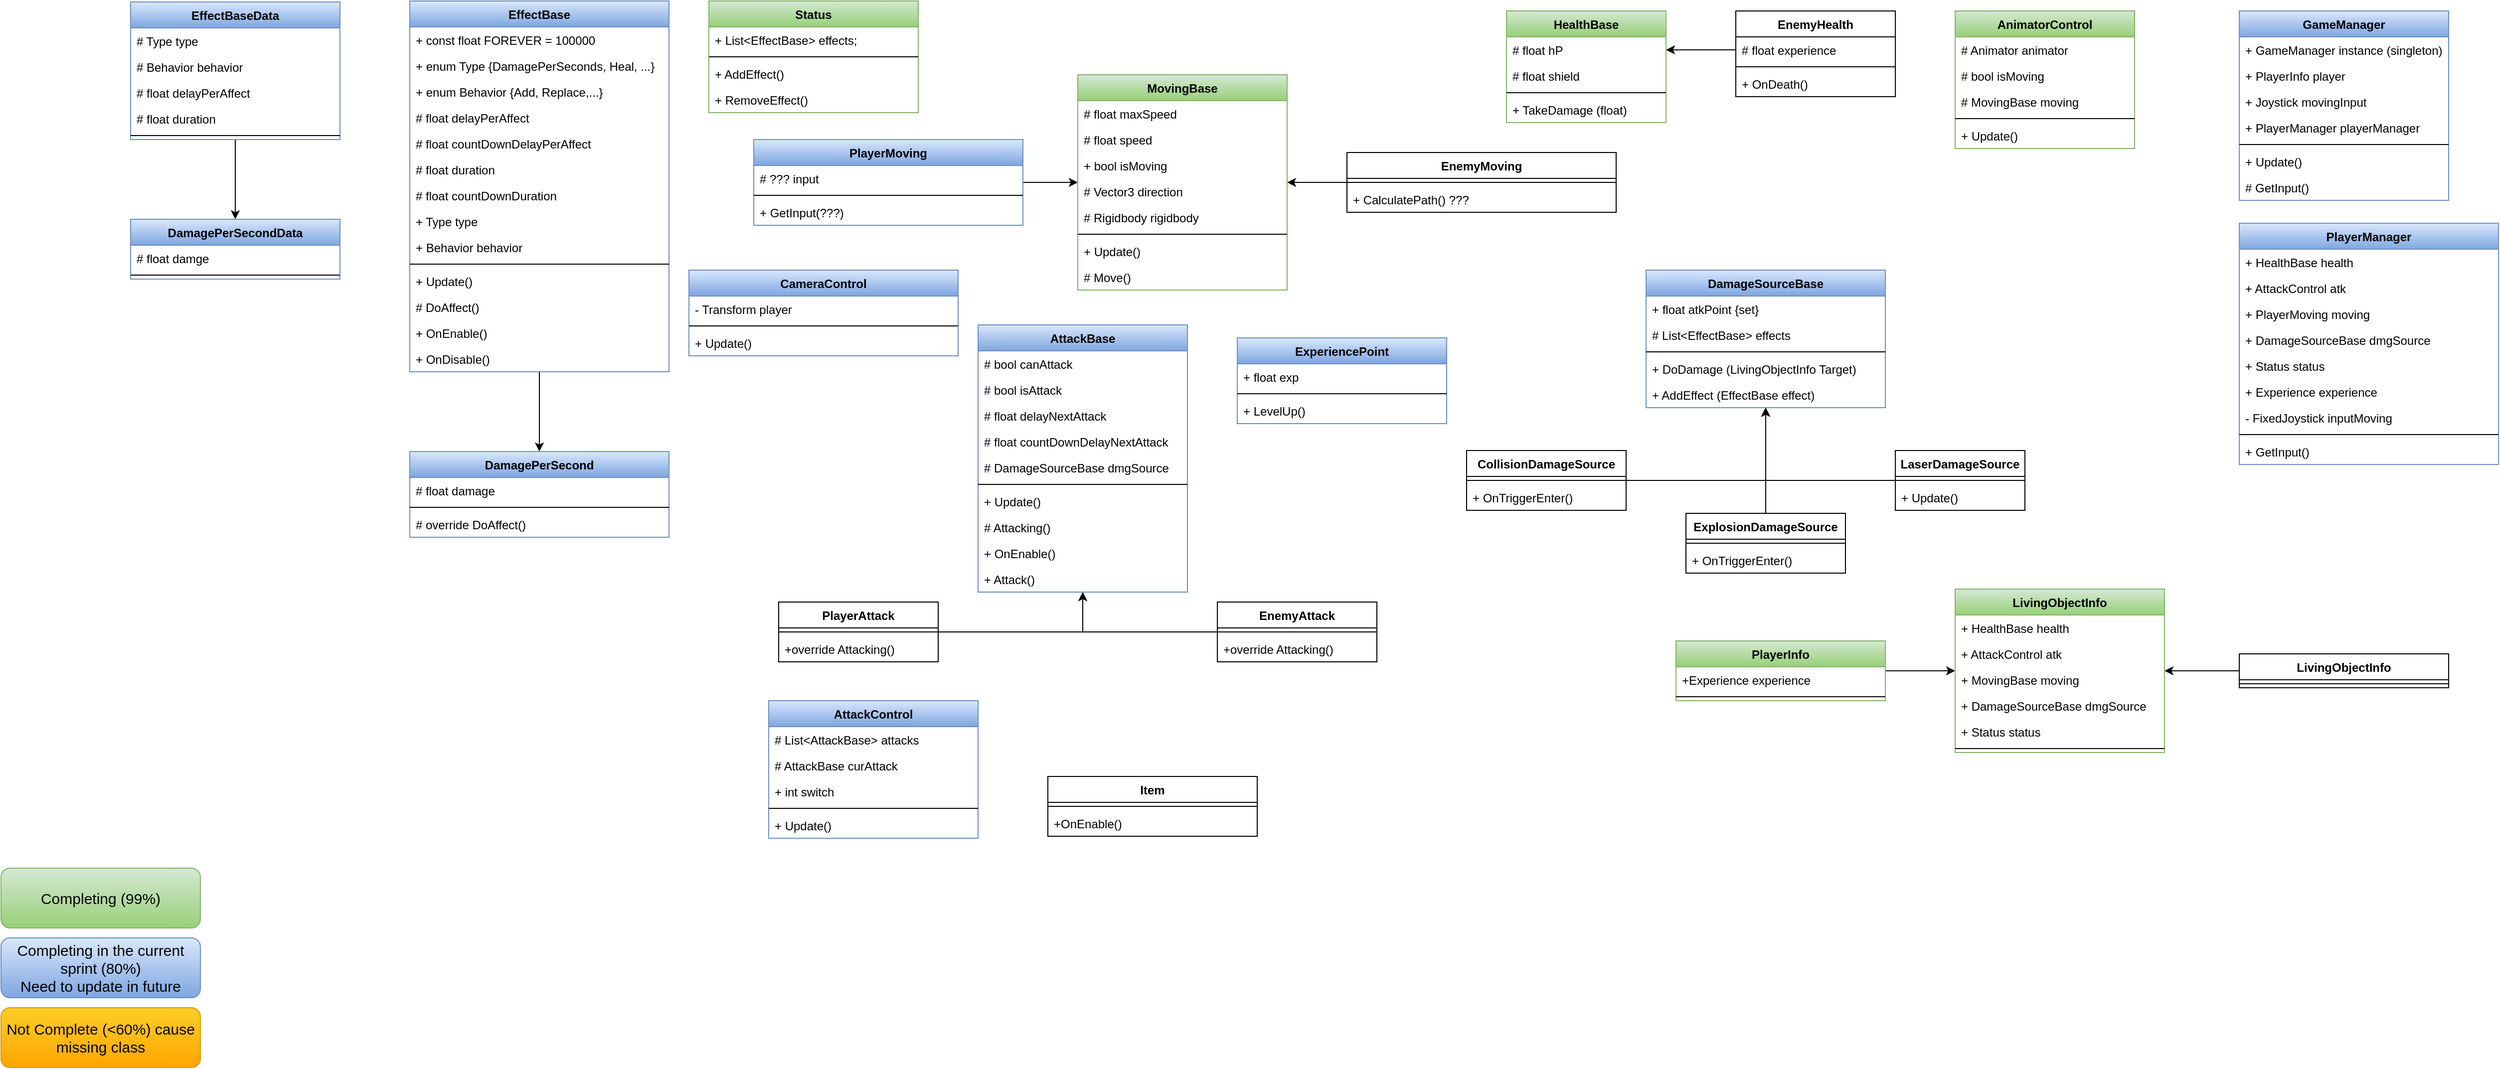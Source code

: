 <mxfile version="13.6.2" type="device"><diagram id="ona02h-Wph7IbOlCleND" name="Page-1"><mxGraphModel dx="4183" dy="1078" grid="1" gridSize="10" guides="1" tooltips="1" connect="1" arrows="1" fold="1" page="1" pageScale="1" pageWidth="850" pageHeight="1100" math="0" shadow="0"><root><mxCell id="0"/><mxCell id="1" parent="0"/><mxCell id="RjUj6gOZBd6rFUMFvW2M-54" style="edgeStyle=orthogonalEdgeStyle;rounded=0;orthogonalLoop=1;jettySize=auto;html=1;" parent="1" source="RjUj6gOZBd6rFUMFvW2M-34" target="RjUj6gOZBd6rFUMFvW2M-25" edge="1"><mxGeometry relative="1" as="geometry"/></mxCell><mxCell id="RjUj6gOZBd6rFUMFvW2M-53" style="edgeStyle=orthogonalEdgeStyle;rounded=0;orthogonalLoop=1;jettySize=auto;html=1;" parent="1" source="RjUj6gOZBd6rFUMFvW2M-48" target="RjUj6gOZBd6rFUMFvW2M-25" edge="1"><mxGeometry relative="1" as="geometry"/></mxCell><mxCell id="RjUj6gOZBd6rFUMFvW2M-71" style="edgeStyle=orthogonalEdgeStyle;rounded=0;orthogonalLoop=1;jettySize=auto;html=1;" parent="1" source="RjUj6gOZBd6rFUMFvW2M-62" target="RjUj6gOZBd6rFUMFvW2M-55" edge="1"><mxGeometry relative="1" as="geometry"/></mxCell><mxCell id="RjUj6gOZBd6rFUMFvW2M-72" style="edgeStyle=orthogonalEdgeStyle;rounded=0;orthogonalLoop=1;jettySize=auto;html=1;" parent="1" source="RjUj6gOZBd6rFUMFvW2M-65" target="RjUj6gOZBd6rFUMFvW2M-55" edge="1"><mxGeometry relative="1" as="geometry"/></mxCell><mxCell id="RjUj6gOZBd6rFUMFvW2M-73" style="edgeStyle=orthogonalEdgeStyle;rounded=0;orthogonalLoop=1;jettySize=auto;html=1;" parent="1" source="RjUj6gOZBd6rFUMFvW2M-68" target="RjUj6gOZBd6rFUMFvW2M-55" edge="1"><mxGeometry relative="1" as="geometry"/></mxCell><mxCell id="2ZB_8WhrotJc3jjVBgTB-24" style="edgeStyle=orthogonalEdgeStyle;rounded=0;orthogonalLoop=1;jettySize=auto;html=1;exitX=0;exitY=0.5;exitDx=0;exitDy=0;" parent="1" source="2ZB_8WhrotJc3jjVBgTB-17" target="RjUj6gOZBd6rFUMFvW2M-2" edge="1"><mxGeometry relative="1" as="geometry"/></mxCell><mxCell id="2ZB_8WhrotJc3jjVBgTB-45" style="edgeStyle=orthogonalEdgeStyle;rounded=0;orthogonalLoop=1;jettySize=auto;html=1;" parent="1" source="2ZB_8WhrotJc3jjVBgTB-37" target="RjUj6gOZBd6rFUMFvW2M-89" edge="1"><mxGeometry relative="1" as="geometry"/></mxCell><mxCell id="2ZB_8WhrotJc3jjVBgTB-53" style="edgeStyle=orthogonalEdgeStyle;rounded=0;orthogonalLoop=1;jettySize=auto;html=1;" parent="1" source="2ZB_8WhrotJc3jjVBgTB-46" target="RjUj6gOZBd6rFUMFvW2M-89" edge="1"><mxGeometry relative="1" as="geometry"/></mxCell><mxCell id="5-VLPRQMLmmSdYapg1GQ-9" style="edgeStyle=orthogonalEdgeStyle;rounded=0;orthogonalLoop=1;jettySize=auto;html=1;" parent="1" source="RjUj6gOZBd6rFUMFvW2M-16" target="RjUj6gOZBd6rFUMFvW2M-7" edge="1"><mxGeometry relative="1" as="geometry"/></mxCell><mxCell id="5-VLPRQMLmmSdYapg1GQ-10" style="edgeStyle=orthogonalEdgeStyle;rounded=0;orthogonalLoop=1;jettySize=auto;html=1;" parent="1" source="RjUj6gOZBd6rFUMFvW2M-21" target="RjUj6gOZBd6rFUMFvW2M-7" edge="1"><mxGeometry relative="1" as="geometry"/></mxCell><mxCell id="5-VLPRQMLmmSdYapg1GQ-20" value="Completing (99%)" style="rounded=1;whiteSpace=wrap;html=1;gradientColor=#97d077;fillColor=#d5e8d4;strokeColor=#82b366;fontSize=15;" parent="1" vertex="1"><mxGeometry x="-1680" y="880" width="200" height="60" as="geometry"/></mxCell><mxCell id="5-VLPRQMLmmSdYapg1GQ-21" value="Not Complete (&amp;lt;60%) cause missing class" style="rounded=1;whiteSpace=wrap;html=1;gradientColor=#ffa500;fillColor=#ffcd28;strokeColor=#d79b00;fontSize=15;" parent="1" vertex="1"><mxGeometry x="-1680" y="1020" width="200" height="60" as="geometry"/></mxCell><mxCell id="5-VLPRQMLmmSdYapg1GQ-22" value="Completing in the current sprint (80%)&lt;br style=&quot;font-size: 15px;&quot;&gt;Need to update in future" style="rounded=1;whiteSpace=wrap;html=1;gradientColor=#7ea6e0;fillColor=#dae8fc;strokeColor=#6c8ebf;fontSize=15;" parent="1" vertex="1"><mxGeometry x="-1680" y="950" width="200" height="60" as="geometry"/></mxCell><mxCell id="RjUj6gOZBd6rFUMFvW2M-7" value="AttackBase" style="swimlane;fontStyle=1;align=center;verticalAlign=top;childLayout=stackLayout;horizontal=1;startSize=26;horizontalStack=0;resizeParent=1;resizeParentMax=0;resizeLast=0;collapsible=1;marginBottom=0;gradientColor=#7ea6e0;fillColor=#dae8fc;strokeColor=#6c8ebf;" parent="1" vertex="1"><mxGeometry x="-700" y="335" width="210" height="268" as="geometry"><mxRectangle x="-140" y="190" width="90" height="26" as="alternateBounds"/></mxGeometry></mxCell><mxCell id="RjUj6gOZBd6rFUMFvW2M-8" value="# bool canAttack" style="text;strokeColor=none;fillColor=none;align=left;verticalAlign=top;spacingLeft=4;spacingRight=4;overflow=hidden;rotatable=0;points=[[0,0.5],[1,0.5]];portConstraint=eastwest;" parent="RjUj6gOZBd6rFUMFvW2M-7" vertex="1"><mxGeometry y="26" width="210" height="26" as="geometry"/></mxCell><mxCell id="RjUj6gOZBd6rFUMFvW2M-13" value="# bool isAttack" style="text;strokeColor=none;fillColor=none;align=left;verticalAlign=top;spacingLeft=4;spacingRight=4;overflow=hidden;rotatable=0;points=[[0,0.5],[1,0.5]];portConstraint=eastwest;" parent="RjUj6gOZBd6rFUMFvW2M-7" vertex="1"><mxGeometry y="52" width="210" height="26" as="geometry"/></mxCell><mxCell id="RjUj6gOZBd6rFUMFvW2M-14" value="# float delayNextAttack" style="text;strokeColor=none;fillColor=none;align=left;verticalAlign=top;spacingLeft=4;spacingRight=4;overflow=hidden;rotatable=0;points=[[0,0.5],[1,0.5]];portConstraint=eastwest;" parent="RjUj6gOZBd6rFUMFvW2M-7" vertex="1"><mxGeometry y="78" width="210" height="26" as="geometry"/></mxCell><mxCell id="RjUj6gOZBd6rFUMFvW2M-12" value="# float countDownDelayNextAttack" style="text;strokeColor=none;fillColor=none;align=left;verticalAlign=top;spacingLeft=4;spacingRight=4;overflow=hidden;rotatable=0;points=[[0,0.5],[1,0.5]];portConstraint=eastwest;" parent="RjUj6gOZBd6rFUMFvW2M-7" vertex="1"><mxGeometry y="104" width="210" height="26" as="geometry"/></mxCell><mxCell id="RjUj6gOZBd6rFUMFvW2M-9" value="# DamageSourceBase dmgSource" style="text;strokeColor=none;fillColor=none;align=left;verticalAlign=top;spacingLeft=4;spacingRight=4;overflow=hidden;rotatable=0;points=[[0,0.5],[1,0.5]];portConstraint=eastwest;" parent="RjUj6gOZBd6rFUMFvW2M-7" vertex="1"><mxGeometry y="130" width="210" height="26" as="geometry"/></mxCell><mxCell id="RjUj6gOZBd6rFUMFvW2M-10" value="" style="line;strokeWidth=1;fillColor=none;align=left;verticalAlign=middle;spacingTop=-1;spacingLeft=3;spacingRight=3;rotatable=0;labelPosition=right;points=[];portConstraint=eastwest;" parent="RjUj6gOZBd6rFUMFvW2M-7" vertex="1"><mxGeometry y="156" width="210" height="8" as="geometry"/></mxCell><mxCell id="RjUj6gOZBd6rFUMFvW2M-11" value="+ Update()" style="text;strokeColor=none;fillColor=none;align=left;verticalAlign=top;spacingLeft=4;spacingRight=4;overflow=hidden;rotatable=0;points=[[0,0.5],[1,0.5]];portConstraint=eastwest;" parent="RjUj6gOZBd6rFUMFvW2M-7" vertex="1"><mxGeometry y="164" width="210" height="26" as="geometry"/></mxCell><mxCell id="RjUj6gOZBd6rFUMFvW2M-15" value="# Attacking()" style="text;strokeColor=none;fillColor=none;align=left;verticalAlign=top;spacingLeft=4;spacingRight=4;overflow=hidden;rotatable=0;points=[[0,0.5],[1,0.5]];portConstraint=eastwest;" parent="RjUj6gOZBd6rFUMFvW2M-7" vertex="1"><mxGeometry y="190" width="210" height="26" as="geometry"/></mxCell><mxCell id="5-VLPRQMLmmSdYapg1GQ-7" value="+ OnEnable()" style="text;strokeColor=none;fillColor=none;align=left;verticalAlign=top;spacingLeft=4;spacingRight=4;overflow=hidden;rotatable=0;points=[[0,0.5],[1,0.5]];portConstraint=eastwest;" parent="RjUj6gOZBd6rFUMFvW2M-7" vertex="1"><mxGeometry y="216" width="210" height="26" as="geometry"/></mxCell><mxCell id="5-VLPRQMLmmSdYapg1GQ-17" value="+ Attack()" style="text;strokeColor=none;fillColor=none;align=left;verticalAlign=top;spacingLeft=4;spacingRight=4;overflow=hidden;rotatable=0;points=[[0,0.5],[1,0.5]];portConstraint=eastwest;" parent="RjUj6gOZBd6rFUMFvW2M-7" vertex="1"><mxGeometry y="242" width="210" height="26" as="geometry"/></mxCell><mxCell id="RjUj6gOZBd6rFUMFvW2M-1" value="HealthBase" style="swimlane;fontStyle=1;align=center;verticalAlign=top;childLayout=stackLayout;horizontal=1;startSize=26;horizontalStack=0;resizeParent=1;resizeParentMax=0;resizeLast=0;collapsible=1;marginBottom=0;fillColor=#d5e8d4;strokeColor=#82b366;gradientColor=#97d077;" parent="1" vertex="1"><mxGeometry x="-170" y="20" width="160" height="112" as="geometry"><mxRectangle x="80" y="20" width="90" height="26" as="alternateBounds"/></mxGeometry></mxCell><mxCell id="RjUj6gOZBd6rFUMFvW2M-2" value="# float hP" style="text;strokeColor=none;fillColor=none;align=left;verticalAlign=top;spacingLeft=4;spacingRight=4;overflow=hidden;rotatable=0;points=[[0,0.5],[1,0.5]];portConstraint=eastwest;" parent="RjUj6gOZBd6rFUMFvW2M-1" vertex="1"><mxGeometry y="26" width="160" height="26" as="geometry"/></mxCell><mxCell id="RjUj6gOZBd6rFUMFvW2M-6" value="# float shield" style="text;strokeColor=none;fillColor=none;align=left;verticalAlign=top;spacingLeft=4;spacingRight=4;overflow=hidden;rotatable=0;points=[[0,0.5],[1,0.5]];portConstraint=eastwest;" parent="RjUj6gOZBd6rFUMFvW2M-1" vertex="1"><mxGeometry y="52" width="160" height="26" as="geometry"/></mxCell><mxCell id="RjUj6gOZBd6rFUMFvW2M-3" value="" style="line;strokeWidth=1;fillColor=none;align=left;verticalAlign=middle;spacingTop=-1;spacingLeft=3;spacingRight=3;rotatable=0;labelPosition=right;points=[];portConstraint=eastwest;" parent="RjUj6gOZBd6rFUMFvW2M-1" vertex="1"><mxGeometry y="78" width="160" height="8" as="geometry"/></mxCell><mxCell id="RjUj6gOZBd6rFUMFvW2M-4" value="+ TakeDamage (float)" style="text;strokeColor=none;fillColor=none;align=left;verticalAlign=top;spacingLeft=4;spacingRight=4;overflow=hidden;rotatable=0;points=[[0,0.5],[1,0.5]];portConstraint=eastwest;" parent="RjUj6gOZBd6rFUMFvW2M-1" vertex="1"><mxGeometry y="86" width="160" height="26" as="geometry"/></mxCell><mxCell id="2ZB_8WhrotJc3jjVBgTB-16" value="EnemyHealth" style="swimlane;fontStyle=1;align=center;verticalAlign=top;childLayout=stackLayout;horizontal=1;startSize=26;horizontalStack=0;resizeParent=1;resizeParentMax=0;resizeLast=0;collapsible=1;marginBottom=0;" parent="1" vertex="1"><mxGeometry x="60" y="20" width="160" height="86" as="geometry"><mxRectangle x="80" y="20" width="90" height="26" as="alternateBounds"/></mxGeometry></mxCell><mxCell id="2ZB_8WhrotJc3jjVBgTB-17" value="# float experience" style="text;strokeColor=none;fillColor=none;align=left;verticalAlign=top;spacingLeft=4;spacingRight=4;overflow=hidden;rotatable=0;points=[[0,0.5],[1,0.5]];portConstraint=eastwest;" parent="2ZB_8WhrotJc3jjVBgTB-16" vertex="1"><mxGeometry y="26" width="160" height="26" as="geometry"/></mxCell><mxCell id="2ZB_8WhrotJc3jjVBgTB-19" value="" style="line;strokeWidth=1;fillColor=none;align=left;verticalAlign=middle;spacingTop=-1;spacingLeft=3;spacingRight=3;rotatable=0;labelPosition=right;points=[];portConstraint=eastwest;" parent="2ZB_8WhrotJc3jjVBgTB-16" vertex="1"><mxGeometry y="52" width="160" height="8" as="geometry"/></mxCell><mxCell id="2ZB_8WhrotJc3jjVBgTB-20" value="+ OnDeath()" style="text;strokeColor=none;fillColor=none;align=left;verticalAlign=top;spacingLeft=4;spacingRight=4;overflow=hidden;rotatable=0;points=[[0,0.5],[1,0.5]];portConstraint=eastwest;" parent="2ZB_8WhrotJc3jjVBgTB-16" vertex="1"><mxGeometry y="60" width="160" height="26" as="geometry"/></mxCell><mxCell id="RjUj6gOZBd6rFUMFvW2M-89" value="LivingObjectInfo" style="swimlane;fontStyle=1;align=center;verticalAlign=top;childLayout=stackLayout;horizontal=1;startSize=26;horizontalStack=0;resizeParent=1;resizeParentMax=0;resizeLast=0;collapsible=1;marginBottom=0;gradientColor=#97d077;fillColor=#d5e8d4;strokeColor=#82b366;" parent="1" vertex="1"><mxGeometry x="280" y="600" width="210" height="164" as="geometry"><mxRectangle x="-140" y="190" width="90" height="26" as="alternateBounds"/></mxGeometry></mxCell><mxCell id="RjUj6gOZBd6rFUMFvW2M-90" value="+ HealthBase health" style="text;strokeColor=none;fillColor=none;align=left;verticalAlign=top;spacingLeft=4;spacingRight=4;overflow=hidden;rotatable=0;points=[[0,0.5],[1,0.5]];portConstraint=eastwest;" parent="RjUj6gOZBd6rFUMFvW2M-89" vertex="1"><mxGeometry y="26" width="210" height="26" as="geometry"/></mxCell><mxCell id="RjUj6gOZBd6rFUMFvW2M-91" value="+ AttackControl atk" style="text;strokeColor=none;fillColor=none;align=left;verticalAlign=top;spacingLeft=4;spacingRight=4;overflow=hidden;rotatable=0;points=[[0,0.5],[1,0.5]];portConstraint=eastwest;" parent="RjUj6gOZBd6rFUMFvW2M-89" vertex="1"><mxGeometry y="52" width="210" height="26" as="geometry"/></mxCell><mxCell id="RjUj6gOZBd6rFUMFvW2M-92" value="+ MovingBase moving" style="text;strokeColor=none;fillColor=none;align=left;verticalAlign=top;spacingLeft=4;spacingRight=4;overflow=hidden;rotatable=0;points=[[0,0.5],[1,0.5]];portConstraint=eastwest;" parent="RjUj6gOZBd6rFUMFvW2M-89" vertex="1"><mxGeometry y="78" width="210" height="26" as="geometry"/></mxCell><mxCell id="RjUj6gOZBd6rFUMFvW2M-93" value="+ DamageSourceBase dmgSource" style="text;strokeColor=none;fillColor=none;align=left;verticalAlign=top;spacingLeft=4;spacingRight=4;overflow=hidden;rotatable=0;points=[[0,0.5],[1,0.5]];portConstraint=eastwest;" parent="RjUj6gOZBd6rFUMFvW2M-89" vertex="1"><mxGeometry y="104" width="210" height="26" as="geometry"/></mxCell><mxCell id="2ZB_8WhrotJc3jjVBgTB-10" value="+ Status status" style="text;strokeColor=none;fillColor=none;align=left;verticalAlign=top;spacingLeft=4;spacingRight=4;overflow=hidden;rotatable=0;points=[[0,0.5],[1,0.5]];portConstraint=eastwest;" parent="RjUj6gOZBd6rFUMFvW2M-89" vertex="1"><mxGeometry y="130" width="210" height="26" as="geometry"/></mxCell><mxCell id="RjUj6gOZBd6rFUMFvW2M-95" value="" style="line;strokeWidth=1;fillColor=none;align=left;verticalAlign=middle;spacingTop=-1;spacingLeft=3;spacingRight=3;rotatable=0;labelPosition=right;points=[];portConstraint=eastwest;" parent="RjUj6gOZBd6rFUMFvW2M-89" vertex="1"><mxGeometry y="156" width="210" height="8" as="geometry"/></mxCell><mxCell id="2ZB_8WhrotJc3jjVBgTB-37" value="PlayerInfo" style="swimlane;fontStyle=1;align=center;verticalAlign=top;childLayout=stackLayout;horizontal=1;startSize=26;horizontalStack=0;resizeParent=1;resizeParentMax=0;resizeLast=0;collapsible=1;marginBottom=0;gradientColor=#97d077;fillColor=#d5e8d4;strokeColor=#82b366;" parent="1" vertex="1"><mxGeometry y="652" width="210" height="60" as="geometry"><mxRectangle x="-140" y="190" width="90" height="26" as="alternateBounds"/></mxGeometry></mxCell><mxCell id="2ZB_8WhrotJc3jjVBgTB-42" value="+Experience experience" style="text;strokeColor=none;fillColor=none;align=left;verticalAlign=top;spacingLeft=4;spacingRight=4;overflow=hidden;rotatable=0;points=[[0,0.5],[1,0.5]];portConstraint=eastwest;" parent="2ZB_8WhrotJc3jjVBgTB-37" vertex="1"><mxGeometry y="26" width="210" height="26" as="geometry"/></mxCell><mxCell id="2ZB_8WhrotJc3jjVBgTB-43" value="" style="line;strokeWidth=1;fillColor=none;align=left;verticalAlign=middle;spacingTop=-1;spacingLeft=3;spacingRight=3;rotatable=0;labelPosition=right;points=[];portConstraint=eastwest;" parent="2ZB_8WhrotJc3jjVBgTB-37" vertex="1"><mxGeometry y="52" width="210" height="8" as="geometry"/></mxCell><mxCell id="2ZB_8WhrotJc3jjVBgTB-46" value="LivingObjectInfo" style="swimlane;fontStyle=1;align=center;verticalAlign=top;childLayout=stackLayout;horizontal=1;startSize=26;horizontalStack=0;resizeParent=1;resizeParentMax=0;resizeLast=0;collapsible=1;marginBottom=0;" parent="1" vertex="1"><mxGeometry x="565" y="665" width="210" height="34" as="geometry"><mxRectangle x="-140" y="190" width="90" height="26" as="alternateBounds"/></mxGeometry></mxCell><mxCell id="2ZB_8WhrotJc3jjVBgTB-52" value="" style="line;strokeWidth=1;fillColor=none;align=left;verticalAlign=middle;spacingTop=-1;spacingLeft=3;spacingRight=3;rotatable=0;labelPosition=right;points=[];portConstraint=eastwest;" parent="2ZB_8WhrotJc3jjVBgTB-46" vertex="1"><mxGeometry y="26" width="210" height="8" as="geometry"/></mxCell><mxCell id="2ZB_8WhrotJc3jjVBgTB-11" value="ExperiencePoint" style="swimlane;fontStyle=1;align=center;verticalAlign=top;childLayout=stackLayout;horizontal=1;startSize=26;horizontalStack=0;resizeParent=1;resizeParentMax=0;resizeLast=0;collapsible=1;marginBottom=0;gradientColor=#7ea6e0;fillColor=#dae8fc;strokeColor=#6c8ebf;" parent="1" vertex="1"><mxGeometry x="-440" y="348" width="210" height="86" as="geometry"><mxRectangle x="-140" y="190" width="90" height="26" as="alternateBounds"/></mxGeometry></mxCell><mxCell id="2ZB_8WhrotJc3jjVBgTB-12" value="+ float exp" style="text;strokeColor=none;fillColor=none;align=left;verticalAlign=top;spacingLeft=4;spacingRight=4;overflow=hidden;rotatable=0;points=[[0,0.5],[1,0.5]];portConstraint=eastwest;" parent="2ZB_8WhrotJc3jjVBgTB-11" vertex="1"><mxGeometry y="26" width="210" height="26" as="geometry"/></mxCell><mxCell id="2ZB_8WhrotJc3jjVBgTB-13" value="" style="line;strokeWidth=1;fillColor=none;align=left;verticalAlign=middle;spacingTop=-1;spacingLeft=3;spacingRight=3;rotatable=0;labelPosition=right;points=[];portConstraint=eastwest;" parent="2ZB_8WhrotJc3jjVBgTB-11" vertex="1"><mxGeometry y="52" width="210" height="8" as="geometry"/></mxCell><mxCell id="2ZB_8WhrotJc3jjVBgTB-15" value="+ LevelUp()" style="text;strokeColor=none;fillColor=none;align=left;verticalAlign=top;spacingLeft=4;spacingRight=4;overflow=hidden;rotatable=0;points=[[0,0.5],[1,0.5]];portConstraint=eastwest;" parent="2ZB_8WhrotJc3jjVBgTB-11" vertex="1"><mxGeometry y="60" width="210" height="26" as="geometry"/></mxCell><mxCell id="RjUj6gOZBd6rFUMFvW2M-21" value="EnemyAttack" style="swimlane;fontStyle=1;align=center;verticalAlign=top;childLayout=stackLayout;horizontal=1;startSize=26;horizontalStack=0;resizeParent=1;resizeParentMax=0;resizeLast=0;collapsible=1;marginBottom=0;" parent="1" vertex="1"><mxGeometry x="-460" y="613" width="160" height="60" as="geometry"/></mxCell><mxCell id="RjUj6gOZBd6rFUMFvW2M-22" value="" style="line;strokeWidth=1;fillColor=none;align=left;verticalAlign=middle;spacingTop=-1;spacingLeft=3;spacingRight=3;rotatable=0;labelPosition=right;points=[];portConstraint=eastwest;" parent="RjUj6gOZBd6rFUMFvW2M-21" vertex="1"><mxGeometry y="26" width="160" height="8" as="geometry"/></mxCell><mxCell id="RjUj6gOZBd6rFUMFvW2M-23" value="+override Attacking()" style="text;strokeColor=none;fillColor=none;align=left;verticalAlign=top;spacingLeft=4;spacingRight=4;overflow=hidden;rotatable=0;points=[[0,0.5],[1,0.5]];portConstraint=eastwest;" parent="RjUj6gOZBd6rFUMFvW2M-21" vertex="1"><mxGeometry y="34" width="160" height="26" as="geometry"/></mxCell><mxCell id="2ZB_8WhrotJc3jjVBgTB-54" value="AnimatorControl" style="swimlane;fontStyle=1;align=center;verticalAlign=top;childLayout=stackLayout;horizontal=1;startSize=26;horizontalStack=0;resizeParent=1;resizeParentMax=0;resizeLast=0;collapsible=1;marginBottom=0;gradientColor=#97d077;fillColor=#d5e8d4;strokeColor=#82b366;" parent="1" vertex="1"><mxGeometry x="280" y="20" width="180" height="138" as="geometry"><mxRectangle x="80" y="20" width="90" height="26" as="alternateBounds"/></mxGeometry></mxCell><mxCell id="2ZB_8WhrotJc3jjVBgTB-55" value="# Animator animator" style="text;strokeColor=none;fillColor=none;align=left;verticalAlign=top;spacingLeft=4;spacingRight=4;overflow=hidden;rotatable=0;points=[[0,0.5],[1,0.5]];portConstraint=eastwest;" parent="2ZB_8WhrotJc3jjVBgTB-54" vertex="1"><mxGeometry y="26" width="180" height="26" as="geometry"/></mxCell><mxCell id="2ZB_8WhrotJc3jjVBgTB-56" value="# bool isMoving" style="text;strokeColor=none;fillColor=none;align=left;verticalAlign=top;spacingLeft=4;spacingRight=4;overflow=hidden;rotatable=0;points=[[0,0.5],[1,0.5]];portConstraint=eastwest;" parent="2ZB_8WhrotJc3jjVBgTB-54" vertex="1"><mxGeometry y="52" width="180" height="26" as="geometry"/></mxCell><mxCell id="2ZB_8WhrotJc3jjVBgTB-60" value="# MovingBase moving" style="text;strokeColor=none;fillColor=none;align=left;verticalAlign=top;spacingLeft=4;spacingRight=4;overflow=hidden;rotatable=0;points=[[0,0.5],[1,0.5]];portConstraint=eastwest;" parent="2ZB_8WhrotJc3jjVBgTB-54" vertex="1"><mxGeometry y="78" width="180" height="26" as="geometry"/></mxCell><mxCell id="2ZB_8WhrotJc3jjVBgTB-57" value="" style="line;strokeWidth=1;fillColor=none;align=left;verticalAlign=middle;spacingTop=-1;spacingLeft=3;spacingRight=3;rotatable=0;labelPosition=right;points=[];portConstraint=eastwest;" parent="2ZB_8WhrotJc3jjVBgTB-54" vertex="1"><mxGeometry y="104" width="180" height="8" as="geometry"/></mxCell><mxCell id="2ZB_8WhrotJc3jjVBgTB-58" value="+ Update()" style="text;strokeColor=none;fillColor=none;align=left;verticalAlign=top;spacingLeft=4;spacingRight=4;overflow=hidden;rotatable=0;points=[[0,0.5],[1,0.5]];portConstraint=eastwest;" parent="2ZB_8WhrotJc3jjVBgTB-54" vertex="1"><mxGeometry y="112" width="180" height="26" as="geometry"/></mxCell><mxCell id="RjUj6gOZBd6rFUMFvW2M-25" value="MovingBase" style="swimlane;fontStyle=1;align=center;verticalAlign=top;childLayout=stackLayout;horizontal=1;startSize=26;horizontalStack=0;resizeParent=1;resizeParentMax=0;resizeLast=0;collapsible=1;marginBottom=0;gradientColor=#97d077;fillColor=#d5e8d4;strokeColor=#82b366;" parent="1" vertex="1"><mxGeometry x="-600" y="84" width="210" height="216" as="geometry"><mxRectangle x="-140" y="190" width="90" height="26" as="alternateBounds"/></mxGeometry></mxCell><mxCell id="RjUj6gOZBd6rFUMFvW2M-26" value="# float maxSpeed" style="text;strokeColor=none;fillColor=none;align=left;verticalAlign=top;spacingLeft=4;spacingRight=4;overflow=hidden;rotatable=0;points=[[0,0.5],[1,0.5]];portConstraint=eastwest;" parent="RjUj6gOZBd6rFUMFvW2M-25" vertex="1"><mxGeometry y="26" width="210" height="26" as="geometry"/></mxCell><mxCell id="RjUj6gOZBd6rFUMFvW2M-27" value="# float speed" style="text;strokeColor=none;fillColor=none;align=left;verticalAlign=top;spacingLeft=4;spacingRight=4;overflow=hidden;rotatable=0;points=[[0,0.5],[1,0.5]];portConstraint=eastwest;" parent="RjUj6gOZBd6rFUMFvW2M-25" vertex="1"><mxGeometry y="52" width="210" height="26" as="geometry"/></mxCell><mxCell id="5-VLPRQMLmmSdYapg1GQ-1" value="+ bool isMoving" style="text;strokeColor=none;fillColor=none;align=left;verticalAlign=top;spacingLeft=4;spacingRight=4;overflow=hidden;rotatable=0;points=[[0,0.5],[1,0.5]];portConstraint=eastwest;" parent="RjUj6gOZBd6rFUMFvW2M-25" vertex="1"><mxGeometry y="78" width="210" height="26" as="geometry"/></mxCell><mxCell id="5-VLPRQMLmmSdYapg1GQ-16" value="# Vector3 direction" style="text;strokeColor=none;fillColor=none;align=left;verticalAlign=top;spacingLeft=4;spacingRight=4;overflow=hidden;rotatable=0;points=[[0,0.5],[1,0.5]];portConstraint=eastwest;" parent="RjUj6gOZBd6rFUMFvW2M-25" vertex="1"><mxGeometry y="104" width="210" height="26" as="geometry"/></mxCell><mxCell id="2ZB_8WhrotJc3jjVBgTB-71" value="# Rigidbody rigidbody" style="text;strokeColor=none;fillColor=none;align=left;verticalAlign=top;spacingLeft=4;spacingRight=4;overflow=hidden;rotatable=0;points=[[0,0.5],[1,0.5]];portConstraint=eastwest;" parent="RjUj6gOZBd6rFUMFvW2M-25" vertex="1"><mxGeometry y="130" width="210" height="26" as="geometry"/></mxCell><mxCell id="RjUj6gOZBd6rFUMFvW2M-31" value="" style="line;strokeWidth=1;fillColor=none;align=left;verticalAlign=middle;spacingTop=-1;spacingLeft=3;spacingRight=3;rotatable=0;labelPosition=right;points=[];portConstraint=eastwest;" parent="RjUj6gOZBd6rFUMFvW2M-25" vertex="1"><mxGeometry y="156" width="210" height="8" as="geometry"/></mxCell><mxCell id="RjUj6gOZBd6rFUMFvW2M-32" value="+ Update()" style="text;strokeColor=none;fillColor=none;align=left;verticalAlign=top;spacingLeft=4;spacingRight=4;overflow=hidden;rotatable=0;points=[[0,0.5],[1,0.5]];portConstraint=eastwest;" parent="RjUj6gOZBd6rFUMFvW2M-25" vertex="1"><mxGeometry y="164" width="210" height="26" as="geometry"/></mxCell><mxCell id="RjUj6gOZBd6rFUMFvW2M-33" value="# Move()" style="text;strokeColor=none;fillColor=none;align=left;verticalAlign=top;spacingLeft=4;spacingRight=4;overflow=hidden;rotatable=0;points=[[0,0.5],[1,0.5]];portConstraint=eastwest;" parent="RjUj6gOZBd6rFUMFvW2M-25" vertex="1"><mxGeometry y="190" width="210" height="26" as="geometry"/></mxCell><mxCell id="RjUj6gOZBd6rFUMFvW2M-34" value="PlayerMoving" style="swimlane;fontStyle=1;align=center;verticalAlign=top;childLayout=stackLayout;horizontal=1;startSize=26;horizontalStack=0;resizeParent=1;resizeParentMax=0;resizeLast=0;collapsible=1;marginBottom=0;gradientColor=#7ea6e0;fillColor=#dae8fc;strokeColor=#6c8ebf;" parent="1" vertex="1"><mxGeometry x="-925" y="149" width="270" height="86" as="geometry"><mxRectangle x="-140" y="190" width="90" height="26" as="alternateBounds"/></mxGeometry></mxCell><mxCell id="RjUj6gOZBd6rFUMFvW2M-35" value="# ??? input" style="text;strokeColor=none;fillColor=none;align=left;verticalAlign=top;spacingLeft=4;spacingRight=4;overflow=hidden;rotatable=0;points=[[0,0.5],[1,0.5]];portConstraint=eastwest;" parent="RjUj6gOZBd6rFUMFvW2M-34" vertex="1"><mxGeometry y="26" width="270" height="26" as="geometry"/></mxCell><mxCell id="RjUj6gOZBd6rFUMFvW2M-37" value="" style="line;strokeWidth=1;fillColor=none;align=left;verticalAlign=middle;spacingTop=-1;spacingLeft=3;spacingRight=3;rotatable=0;labelPosition=right;points=[];portConstraint=eastwest;" parent="RjUj6gOZBd6rFUMFvW2M-34" vertex="1"><mxGeometry y="52" width="270" height="8" as="geometry"/></mxCell><mxCell id="RjUj6gOZBd6rFUMFvW2M-38" value="+ GetInput(???)" style="text;strokeColor=none;fillColor=none;align=left;verticalAlign=top;spacingLeft=4;spacingRight=4;overflow=hidden;rotatable=0;points=[[0,0.5],[1,0.5]];portConstraint=eastwest;" parent="RjUj6gOZBd6rFUMFvW2M-34" vertex="1"><mxGeometry y="60" width="270" height="26" as="geometry"/></mxCell><mxCell id="RjUj6gOZBd6rFUMFvW2M-48" value="EnemyMoving" style="swimlane;fontStyle=1;align=center;verticalAlign=top;childLayout=stackLayout;horizontal=1;startSize=26;horizontalStack=0;resizeParent=1;resizeParentMax=0;resizeLast=0;collapsible=1;marginBottom=0;" parent="1" vertex="1"><mxGeometry x="-330" y="162" width="270" height="60" as="geometry"><mxRectangle x="-140" y="190" width="90" height="26" as="alternateBounds"/></mxGeometry></mxCell><mxCell id="RjUj6gOZBd6rFUMFvW2M-50" value="" style="line;strokeWidth=1;fillColor=none;align=left;verticalAlign=middle;spacingTop=-1;spacingLeft=3;spacingRight=3;rotatable=0;labelPosition=right;points=[];portConstraint=eastwest;" parent="RjUj6gOZBd6rFUMFvW2M-48" vertex="1"><mxGeometry y="26" width="270" height="8" as="geometry"/></mxCell><mxCell id="RjUj6gOZBd6rFUMFvW2M-52" value="+ CalculatePath() ???" style="text;strokeColor=none;fillColor=none;align=left;verticalAlign=top;spacingLeft=4;spacingRight=4;overflow=hidden;rotatable=0;points=[[0,0.5],[1,0.5]];portConstraint=eastwest;" parent="RjUj6gOZBd6rFUMFvW2M-48" vertex="1"><mxGeometry y="34" width="270" height="26" as="geometry"/></mxCell><mxCell id="RjUj6gOZBd6rFUMFvW2M-16" value="PlayerAttack" style="swimlane;fontStyle=1;align=center;verticalAlign=top;childLayout=stackLayout;horizontal=1;startSize=26;horizontalStack=0;resizeParent=1;resizeParentMax=0;resizeLast=0;collapsible=1;marginBottom=0;" parent="1" vertex="1"><mxGeometry x="-900" y="613" width="160" height="60" as="geometry"/></mxCell><mxCell id="RjUj6gOZBd6rFUMFvW2M-18" value="" style="line;strokeWidth=1;fillColor=none;align=left;verticalAlign=middle;spacingTop=-1;spacingLeft=3;spacingRight=3;rotatable=0;labelPosition=right;points=[];portConstraint=eastwest;" parent="RjUj6gOZBd6rFUMFvW2M-16" vertex="1"><mxGeometry y="26" width="160" height="8" as="geometry"/></mxCell><mxCell id="RjUj6gOZBd6rFUMFvW2M-19" value="+override Attacking()" style="text;strokeColor=none;fillColor=none;align=left;verticalAlign=top;spacingLeft=4;spacingRight=4;overflow=hidden;rotatable=0;points=[[0,0.5],[1,0.5]];portConstraint=eastwest;" parent="RjUj6gOZBd6rFUMFvW2M-16" vertex="1"><mxGeometry y="34" width="160" height="26" as="geometry"/></mxCell><mxCell id="bXaiqBDlnixeeAfPH506-29" value="" style="edgeStyle=orthogonalEdgeStyle;rounded=0;orthogonalLoop=1;jettySize=auto;html=1;" edge="1" parent="1" source="RjUj6gOZBd6rFUMFvW2M-74" target="bXaiqBDlnixeeAfPH506-14"><mxGeometry relative="1" as="geometry"/></mxCell><mxCell id="RjUj6gOZBd6rFUMFvW2M-74" value="EffectBase" style="swimlane;fontStyle=1;align=center;verticalAlign=top;childLayout=stackLayout;horizontal=1;startSize=26;horizontalStack=0;resizeParent=1;resizeParentMax=0;resizeLast=0;collapsible=1;marginBottom=0;gradientColor=#7ea6e0;fillColor=#dae8fc;strokeColor=#6c8ebf;" parent="1" vertex="1"><mxGeometry x="-1270" y="10" width="260" height="372" as="geometry"><mxRectangle x="-140" y="190" width="90" height="26" as="alternateBounds"/></mxGeometry></mxCell><mxCell id="RjUj6gOZBd6rFUMFvW2M-75" value="+ const float FOREVER = 100000" style="text;strokeColor=none;fillColor=none;align=left;verticalAlign=top;spacingLeft=4;spacingRight=4;overflow=hidden;rotatable=0;points=[[0,0.5],[1,0.5]];portConstraint=eastwest;" parent="RjUj6gOZBd6rFUMFvW2M-74" vertex="1"><mxGeometry y="26" width="260" height="26" as="geometry"/></mxCell><mxCell id="RjUj6gOZBd6rFUMFvW2M-76" value="+ enum Type {DamagePerSeconds, Heal, ...}" style="text;strokeColor=none;fillColor=none;align=left;verticalAlign=top;spacingLeft=4;spacingRight=4;overflow=hidden;rotatable=0;points=[[0,0.5],[1,0.5]];portConstraint=eastwest;" parent="RjUj6gOZBd6rFUMFvW2M-74" vertex="1"><mxGeometry y="52" width="260" height="26" as="geometry"/></mxCell><mxCell id="RjUj6gOZBd6rFUMFvW2M-77" value="+ enum Behavior {Add, Replace,...}" style="text;strokeColor=none;fillColor=none;align=left;verticalAlign=top;spacingLeft=4;spacingRight=4;overflow=hidden;rotatable=0;points=[[0,0.5],[1,0.5]];portConstraint=eastwest;" parent="RjUj6gOZBd6rFUMFvW2M-74" vertex="1"><mxGeometry y="78" width="260" height="26" as="geometry"/></mxCell><mxCell id="RjUj6gOZBd6rFUMFvW2M-78" value="# float delayPerAffect" style="text;strokeColor=none;fillColor=none;align=left;verticalAlign=top;spacingLeft=4;spacingRight=4;overflow=hidden;rotatable=0;points=[[0,0.5],[1,0.5]];portConstraint=eastwest;" parent="RjUj6gOZBd6rFUMFvW2M-74" vertex="1"><mxGeometry y="104" width="260" height="26" as="geometry"/></mxCell><mxCell id="RjUj6gOZBd6rFUMFvW2M-83" value="# float countDownDelayPerAffect" style="text;strokeColor=none;fillColor=none;align=left;verticalAlign=top;spacingLeft=4;spacingRight=4;overflow=hidden;rotatable=0;points=[[0,0.5],[1,0.5]];portConstraint=eastwest;" parent="RjUj6gOZBd6rFUMFvW2M-74" vertex="1"><mxGeometry y="130" width="260" height="26" as="geometry"/></mxCell><mxCell id="RjUj6gOZBd6rFUMFvW2M-84" value="# float duration" style="text;strokeColor=none;fillColor=none;align=left;verticalAlign=top;spacingLeft=4;spacingRight=4;overflow=hidden;rotatable=0;points=[[0,0.5],[1,0.5]];portConstraint=eastwest;" parent="RjUj6gOZBd6rFUMFvW2M-74" vertex="1"><mxGeometry y="156" width="260" height="26" as="geometry"/></mxCell><mxCell id="RjUj6gOZBd6rFUMFvW2M-79" value="# float countDownDuration" style="text;strokeColor=none;fillColor=none;align=left;verticalAlign=top;spacingLeft=4;spacingRight=4;overflow=hidden;rotatable=0;points=[[0,0.5],[1,0.5]];portConstraint=eastwest;" parent="RjUj6gOZBd6rFUMFvW2M-74" vertex="1"><mxGeometry y="182" width="260" height="26" as="geometry"/></mxCell><mxCell id="RjUj6gOZBd6rFUMFvW2M-87" value="+ Type type" style="text;strokeColor=none;fillColor=none;align=left;verticalAlign=top;spacingLeft=4;spacingRight=4;overflow=hidden;rotatable=0;points=[[0,0.5],[1,0.5]];portConstraint=eastwest;" parent="RjUj6gOZBd6rFUMFvW2M-74" vertex="1"><mxGeometry y="208" width="260" height="26" as="geometry"/></mxCell><mxCell id="RjUj6gOZBd6rFUMFvW2M-88" value="+ Behavior behavior" style="text;strokeColor=none;fillColor=none;align=left;verticalAlign=top;spacingLeft=4;spacingRight=4;overflow=hidden;rotatable=0;points=[[0,0.5],[1,0.5]];portConstraint=eastwest;" parent="RjUj6gOZBd6rFUMFvW2M-74" vertex="1"><mxGeometry y="234" width="260" height="26" as="geometry"/></mxCell><mxCell id="RjUj6gOZBd6rFUMFvW2M-80" value="" style="line;strokeWidth=1;fillColor=none;align=left;verticalAlign=middle;spacingTop=-1;spacingLeft=3;spacingRight=3;rotatable=0;labelPosition=right;points=[];portConstraint=eastwest;" parent="RjUj6gOZBd6rFUMFvW2M-74" vertex="1"><mxGeometry y="260" width="260" height="8" as="geometry"/></mxCell><mxCell id="RjUj6gOZBd6rFUMFvW2M-81" value="+ Update()" style="text;strokeColor=none;fillColor=none;align=left;verticalAlign=top;spacingLeft=4;spacingRight=4;overflow=hidden;rotatable=0;points=[[0,0.5],[1,0.5]];portConstraint=eastwest;" parent="RjUj6gOZBd6rFUMFvW2M-74" vertex="1"><mxGeometry y="268" width="260" height="26" as="geometry"/></mxCell><mxCell id="RjUj6gOZBd6rFUMFvW2M-82" value="# DoAffect()" style="text;strokeColor=none;fillColor=none;align=left;verticalAlign=top;spacingLeft=4;spacingRight=4;overflow=hidden;rotatable=0;points=[[0,0.5],[1,0.5]];portConstraint=eastwest;" parent="RjUj6gOZBd6rFUMFvW2M-74" vertex="1"><mxGeometry y="294" width="260" height="26" as="geometry"/></mxCell><mxCell id="RjUj6gOZBd6rFUMFvW2M-85" value="+ OnEnable()" style="text;strokeColor=none;fillColor=none;align=left;verticalAlign=top;spacingLeft=4;spacingRight=4;overflow=hidden;rotatable=0;points=[[0,0.5],[1,0.5]];portConstraint=eastwest;" parent="RjUj6gOZBd6rFUMFvW2M-74" vertex="1"><mxGeometry y="320" width="260" height="26" as="geometry"/></mxCell><mxCell id="RjUj6gOZBd6rFUMFvW2M-86" value="+ OnDisable()" style="text;strokeColor=none;fillColor=none;align=left;verticalAlign=top;spacingLeft=4;spacingRight=4;overflow=hidden;rotatable=0;points=[[0,0.5],[1,0.5]];portConstraint=eastwest;" parent="RjUj6gOZBd6rFUMFvW2M-74" vertex="1"><mxGeometry y="346" width="260" height="26" as="geometry"/></mxCell><mxCell id="2ZB_8WhrotJc3jjVBgTB-1" value="Status" style="swimlane;fontStyle=1;align=center;verticalAlign=top;childLayout=stackLayout;horizontal=1;startSize=26;horizontalStack=0;resizeParent=1;resizeParentMax=0;resizeLast=0;collapsible=1;marginBottom=0;fillColor=#d5e8d4;strokeColor=#82b366;gradientColor=#97d077;" parent="1" vertex="1"><mxGeometry x="-970" y="10" width="210" height="112" as="geometry"><mxRectangle x="-140" y="190" width="90" height="26" as="alternateBounds"/></mxGeometry></mxCell><mxCell id="2ZB_8WhrotJc3jjVBgTB-2" value="+ List&lt;EffectBase&gt; effects;" style="text;strokeColor=none;fillColor=none;align=left;verticalAlign=top;spacingLeft=4;spacingRight=4;overflow=hidden;rotatable=0;points=[[0,0.5],[1,0.5]];portConstraint=eastwest;" parent="2ZB_8WhrotJc3jjVBgTB-1" vertex="1"><mxGeometry y="26" width="210" height="26" as="geometry"/></mxCell><mxCell id="2ZB_8WhrotJc3jjVBgTB-7" value="" style="line;strokeWidth=1;fillColor=none;align=left;verticalAlign=middle;spacingTop=-1;spacingLeft=3;spacingRight=3;rotatable=0;labelPosition=right;points=[];portConstraint=eastwest;" parent="2ZB_8WhrotJc3jjVBgTB-1" vertex="1"><mxGeometry y="52" width="210" height="8" as="geometry"/></mxCell><mxCell id="2ZB_8WhrotJc3jjVBgTB-8" value="+ AddEffect()" style="text;strokeColor=none;fillColor=none;align=left;verticalAlign=top;spacingLeft=4;spacingRight=4;overflow=hidden;rotatable=0;points=[[0,0.5],[1,0.5]];portConstraint=eastwest;" parent="2ZB_8WhrotJc3jjVBgTB-1" vertex="1"><mxGeometry y="60" width="210" height="26" as="geometry"/></mxCell><mxCell id="2ZB_8WhrotJc3jjVBgTB-9" value="+ RemoveEffect()" style="text;strokeColor=none;fillColor=none;align=left;verticalAlign=top;spacingLeft=4;spacingRight=4;overflow=hidden;rotatable=0;points=[[0,0.5],[1,0.5]];portConstraint=eastwest;" parent="2ZB_8WhrotJc3jjVBgTB-1" vertex="1"><mxGeometry y="86" width="210" height="26" as="geometry"/></mxCell><mxCell id="RjUj6gOZBd6rFUMFvW2M-55" value="DamageSourceBase" style="swimlane;fontStyle=1;align=center;verticalAlign=top;childLayout=stackLayout;horizontal=1;startSize=26;horizontalStack=0;resizeParent=1;resizeParentMax=0;resizeLast=0;collapsible=1;marginBottom=0;gradientColor=#7ea6e0;fillColor=#dae8fc;strokeColor=#6c8ebf;" parent="1" vertex="1"><mxGeometry x="-30" y="280" width="240" height="138" as="geometry"><mxRectangle x="80" y="20" width="90" height="26" as="alternateBounds"/></mxGeometry></mxCell><mxCell id="RjUj6gOZBd6rFUMFvW2M-56" value="+ float atkPoint {set}" style="text;strokeColor=none;fillColor=none;align=left;verticalAlign=top;spacingLeft=4;spacingRight=4;overflow=hidden;rotatable=0;points=[[0,0.5],[1,0.5]];portConstraint=eastwest;" parent="RjUj6gOZBd6rFUMFvW2M-55" vertex="1"><mxGeometry y="26" width="240" height="26" as="geometry"/></mxCell><mxCell id="RjUj6gOZBd6rFUMFvW2M-57" value="# List&lt;EffectBase&gt; effects" style="text;strokeColor=none;fillColor=none;align=left;verticalAlign=top;spacingLeft=4;spacingRight=4;overflow=hidden;rotatable=0;points=[[0,0.5],[1,0.5]];portConstraint=eastwest;" parent="RjUj6gOZBd6rFUMFvW2M-55" vertex="1"><mxGeometry y="52" width="240" height="26" as="geometry"/></mxCell><mxCell id="RjUj6gOZBd6rFUMFvW2M-58" value="" style="line;strokeWidth=1;fillColor=none;align=left;verticalAlign=middle;spacingTop=-1;spacingLeft=3;spacingRight=3;rotatable=0;labelPosition=right;points=[];portConstraint=eastwest;" parent="RjUj6gOZBd6rFUMFvW2M-55" vertex="1"><mxGeometry y="78" width="240" height="8" as="geometry"/></mxCell><mxCell id="RjUj6gOZBd6rFUMFvW2M-59" value="+ DoDamage (LivingObjectInfo Target)" style="text;strokeColor=none;fillColor=none;align=left;verticalAlign=top;spacingLeft=4;spacingRight=4;overflow=hidden;rotatable=0;points=[[0,0.5],[1,0.5]];portConstraint=eastwest;" parent="RjUj6gOZBd6rFUMFvW2M-55" vertex="1"><mxGeometry y="86" width="240" height="26" as="geometry"/></mxCell><mxCell id="RjUj6gOZBd6rFUMFvW2M-60" value="+ AddEffect (EffectBase effect)" style="text;strokeColor=none;fillColor=none;align=left;verticalAlign=top;spacingLeft=4;spacingRight=4;overflow=hidden;rotatable=0;points=[[0,0.5],[1,0.5]];portConstraint=eastwest;" parent="RjUj6gOZBd6rFUMFvW2M-55" vertex="1"><mxGeometry y="112" width="240" height="26" as="geometry"/></mxCell><mxCell id="RjUj6gOZBd6rFUMFvW2M-68" value="LaserDamageSource" style="swimlane;fontStyle=1;align=center;verticalAlign=top;childLayout=stackLayout;horizontal=1;startSize=26;horizontalStack=0;resizeParent=1;resizeParentMax=0;resizeLast=0;collapsible=1;marginBottom=0;" parent="1" vertex="1"><mxGeometry x="220" y="461" width="130" height="60" as="geometry"><mxRectangle x="-140" y="190" width="90" height="26" as="alternateBounds"/></mxGeometry></mxCell><mxCell id="RjUj6gOZBd6rFUMFvW2M-69" value="" style="line;strokeWidth=1;fillColor=none;align=left;verticalAlign=middle;spacingTop=-1;spacingLeft=3;spacingRight=3;rotatable=0;labelPosition=right;points=[];portConstraint=eastwest;" parent="RjUj6gOZBd6rFUMFvW2M-68" vertex="1"><mxGeometry y="26" width="130" height="8" as="geometry"/></mxCell><mxCell id="RjUj6gOZBd6rFUMFvW2M-70" value="+ Update()" style="text;strokeColor=none;fillColor=none;align=left;verticalAlign=top;spacingLeft=4;spacingRight=4;overflow=hidden;rotatable=0;points=[[0,0.5],[1,0.5]];portConstraint=eastwest;" parent="RjUj6gOZBd6rFUMFvW2M-68" vertex="1"><mxGeometry y="34" width="130" height="26" as="geometry"/></mxCell><mxCell id="RjUj6gOZBd6rFUMFvW2M-65" value="ExplosionDamageSource" style="swimlane;fontStyle=1;align=center;verticalAlign=top;childLayout=stackLayout;horizontal=1;startSize=26;horizontalStack=0;resizeParent=1;resizeParentMax=0;resizeLast=0;collapsible=1;marginBottom=0;" parent="1" vertex="1"><mxGeometry x="10" y="524" width="160" height="60" as="geometry"><mxRectangle x="-140" y="190" width="90" height="26" as="alternateBounds"/></mxGeometry></mxCell><mxCell id="RjUj6gOZBd6rFUMFvW2M-66" value="" style="line;strokeWidth=1;fillColor=none;align=left;verticalAlign=middle;spacingTop=-1;spacingLeft=3;spacingRight=3;rotatable=0;labelPosition=right;points=[];portConstraint=eastwest;" parent="RjUj6gOZBd6rFUMFvW2M-65" vertex="1"><mxGeometry y="26" width="160" height="8" as="geometry"/></mxCell><mxCell id="RjUj6gOZBd6rFUMFvW2M-67" value="+ OnTriggerEnter()" style="text;strokeColor=none;fillColor=none;align=left;verticalAlign=top;spacingLeft=4;spacingRight=4;overflow=hidden;rotatable=0;points=[[0,0.5],[1,0.5]];portConstraint=eastwest;" parent="RjUj6gOZBd6rFUMFvW2M-65" vertex="1"><mxGeometry y="34" width="160" height="26" as="geometry"/></mxCell><mxCell id="RjUj6gOZBd6rFUMFvW2M-62" value="CollisionDamageSource" style="swimlane;fontStyle=1;align=center;verticalAlign=top;childLayout=stackLayout;horizontal=1;startSize=26;horizontalStack=0;resizeParent=1;resizeParentMax=0;resizeLast=0;collapsible=1;marginBottom=0;" parent="1" vertex="1"><mxGeometry x="-210" y="461" width="160" height="60" as="geometry"><mxRectangle x="-140" y="190" width="90" height="26" as="alternateBounds"/></mxGeometry></mxCell><mxCell id="RjUj6gOZBd6rFUMFvW2M-63" value="" style="line;strokeWidth=1;fillColor=none;align=left;verticalAlign=middle;spacingTop=-1;spacingLeft=3;spacingRight=3;rotatable=0;labelPosition=right;points=[];portConstraint=eastwest;" parent="RjUj6gOZBd6rFUMFvW2M-62" vertex="1"><mxGeometry y="26" width="160" height="8" as="geometry"/></mxCell><mxCell id="RjUj6gOZBd6rFUMFvW2M-64" value="+ OnTriggerEnter()" style="text;strokeColor=none;fillColor=none;align=left;verticalAlign=top;spacingLeft=4;spacingRight=4;overflow=hidden;rotatable=0;points=[[0,0.5],[1,0.5]];portConstraint=eastwest;" parent="RjUj6gOZBd6rFUMFvW2M-62" vertex="1"><mxGeometry y="34" width="160" height="26" as="geometry"/></mxCell><mxCell id="eH6eYa1830hiblxCNRsj-1" value="CameraControl" style="swimlane;fontStyle=1;align=center;verticalAlign=top;childLayout=stackLayout;horizontal=1;startSize=26;horizontalStack=0;resizeParent=1;resizeParentMax=0;resizeLast=0;collapsible=1;marginBottom=0;gradientColor=#7ea6e0;fillColor=#dae8fc;strokeColor=#6c8ebf;" parent="1" vertex="1"><mxGeometry x="-990" y="280" width="270" height="86" as="geometry"><mxRectangle x="-140" y="190" width="90" height="26" as="alternateBounds"/></mxGeometry></mxCell><mxCell id="eH6eYa1830hiblxCNRsj-2" value="- Transform player" style="text;strokeColor=none;fillColor=none;align=left;verticalAlign=top;spacingLeft=4;spacingRight=4;overflow=hidden;rotatable=0;points=[[0,0.5],[1,0.5]];portConstraint=eastwest;" parent="eH6eYa1830hiblxCNRsj-1" vertex="1"><mxGeometry y="26" width="270" height="26" as="geometry"/></mxCell><mxCell id="eH6eYa1830hiblxCNRsj-3" value="" style="line;strokeWidth=1;fillColor=none;align=left;verticalAlign=middle;spacingTop=-1;spacingLeft=3;spacingRight=3;rotatable=0;labelPosition=right;points=[];portConstraint=eastwest;" parent="eH6eYa1830hiblxCNRsj-1" vertex="1"><mxGeometry y="52" width="270" height="8" as="geometry"/></mxCell><mxCell id="eH6eYa1830hiblxCNRsj-4" value="+ Update()" style="text;strokeColor=none;fillColor=none;align=left;verticalAlign=top;spacingLeft=4;spacingRight=4;overflow=hidden;rotatable=0;points=[[0,0.5],[1,0.5]];portConstraint=eastwest;" parent="eH6eYa1830hiblxCNRsj-1" vertex="1"><mxGeometry y="60" width="270" height="26" as="geometry"/></mxCell><mxCell id="bXaiqBDlnixeeAfPH506-13" value="" style="edgeStyle=orthogonalEdgeStyle;rounded=0;orthogonalLoop=1;jettySize=auto;html=1;" edge="1" parent="1" source="bXaiqBDlnixeeAfPH506-1" target="bXaiqBDlnixeeAfPH506-7"><mxGeometry relative="1" as="geometry"/></mxCell><mxCell id="bXaiqBDlnixeeAfPH506-1" value="EffectBaseData" style="swimlane;fontStyle=1;align=center;verticalAlign=top;childLayout=stackLayout;horizontal=1;startSize=26;horizontalStack=0;resizeParent=1;resizeParentMax=0;resizeLast=0;collapsible=1;marginBottom=0;gradientColor=#7ea6e0;fillColor=#dae8fc;strokeColor=#6c8ebf;" vertex="1" parent="1"><mxGeometry x="-1550" y="11" width="210" height="138" as="geometry"><mxRectangle x="-140" y="190" width="90" height="26" as="alternateBounds"/></mxGeometry></mxCell><mxCell id="bXaiqBDlnixeeAfPH506-2" value="# Type type" style="text;strokeColor=none;fillColor=none;align=left;verticalAlign=top;spacingLeft=4;spacingRight=4;overflow=hidden;rotatable=0;points=[[0,0.5],[1,0.5]];portConstraint=eastwest;" vertex="1" parent="bXaiqBDlnixeeAfPH506-1"><mxGeometry y="26" width="210" height="26" as="geometry"/></mxCell><mxCell id="bXaiqBDlnixeeAfPH506-3" value="# Behavior behavior" style="text;strokeColor=none;fillColor=none;align=left;verticalAlign=top;spacingLeft=4;spacingRight=4;overflow=hidden;rotatable=0;points=[[0,0.5],[1,0.5]];portConstraint=eastwest;" vertex="1" parent="bXaiqBDlnixeeAfPH506-1"><mxGeometry y="52" width="210" height="26" as="geometry"/></mxCell><mxCell id="bXaiqBDlnixeeAfPH506-6" value="# float delayPerAffect" style="text;strokeColor=none;fillColor=none;align=left;verticalAlign=top;spacingLeft=4;spacingRight=4;overflow=hidden;rotatable=0;points=[[0,0.5],[1,0.5]];portConstraint=eastwest;" vertex="1" parent="bXaiqBDlnixeeAfPH506-1"><mxGeometry y="78" width="210" height="26" as="geometry"/></mxCell><mxCell id="bXaiqBDlnixeeAfPH506-4" value="# float duration" style="text;strokeColor=none;fillColor=none;align=left;verticalAlign=top;spacingLeft=4;spacingRight=4;overflow=hidden;rotatable=0;points=[[0,0.5],[1,0.5]];portConstraint=eastwest;" vertex="1" parent="bXaiqBDlnixeeAfPH506-1"><mxGeometry y="104" width="210" height="26" as="geometry"/></mxCell><mxCell id="bXaiqBDlnixeeAfPH506-5" value="" style="line;strokeWidth=1;fillColor=none;align=left;verticalAlign=middle;spacingTop=-1;spacingLeft=3;spacingRight=3;rotatable=0;labelPosition=right;points=[];portConstraint=eastwest;" vertex="1" parent="bXaiqBDlnixeeAfPH506-1"><mxGeometry y="130" width="210" height="8" as="geometry"/></mxCell><mxCell id="bXaiqBDlnixeeAfPH506-7" value="DamagePerSecondData" style="swimlane;fontStyle=1;align=center;verticalAlign=top;childLayout=stackLayout;horizontal=1;startSize=26;horizontalStack=0;resizeParent=1;resizeParentMax=0;resizeLast=0;collapsible=1;marginBottom=0;gradientColor=#7ea6e0;fillColor=#dae8fc;strokeColor=#6c8ebf;" vertex="1" parent="1"><mxGeometry x="-1550" y="229" width="210" height="60" as="geometry"><mxRectangle x="-140" y="190" width="90" height="26" as="alternateBounds"/></mxGeometry></mxCell><mxCell id="bXaiqBDlnixeeAfPH506-11" value="# float damge" style="text;strokeColor=none;fillColor=none;align=left;verticalAlign=top;spacingLeft=4;spacingRight=4;overflow=hidden;rotatable=0;points=[[0,0.5],[1,0.5]];portConstraint=eastwest;" vertex="1" parent="bXaiqBDlnixeeAfPH506-7"><mxGeometry y="26" width="210" height="26" as="geometry"/></mxCell><mxCell id="bXaiqBDlnixeeAfPH506-12" value="" style="line;strokeWidth=1;fillColor=none;align=left;verticalAlign=middle;spacingTop=-1;spacingLeft=3;spacingRight=3;rotatable=0;labelPosition=right;points=[];portConstraint=eastwest;" vertex="1" parent="bXaiqBDlnixeeAfPH506-7"><mxGeometry y="52" width="210" height="8" as="geometry"/></mxCell><mxCell id="2ZB_8WhrotJc3jjVBgTB-72" value="Item" style="swimlane;fontStyle=1;align=center;verticalAlign=top;childLayout=stackLayout;horizontal=1;startSize=26;horizontalStack=0;resizeParent=1;resizeParentMax=0;resizeLast=0;collapsible=1;marginBottom=0;" parent="1" vertex="1"><mxGeometry x="-630" y="788" width="210" height="60" as="geometry"><mxRectangle x="-140" y="190" width="90" height="26" as="alternateBounds"/></mxGeometry></mxCell><mxCell id="2ZB_8WhrotJc3jjVBgTB-78" value="" style="line;strokeWidth=1;fillColor=none;align=left;verticalAlign=middle;spacingTop=-1;spacingLeft=3;spacingRight=3;rotatable=0;labelPosition=right;points=[];portConstraint=eastwest;" parent="2ZB_8WhrotJc3jjVBgTB-72" vertex="1"><mxGeometry y="26" width="210" height="8" as="geometry"/></mxCell><mxCell id="2ZB_8WhrotJc3jjVBgTB-80" value="+OnEnable()" style="text;strokeColor=none;fillColor=none;align=left;verticalAlign=top;spacingLeft=4;spacingRight=4;overflow=hidden;rotatable=0;points=[[0,0.5],[1,0.5]];portConstraint=eastwest;" parent="2ZB_8WhrotJc3jjVBgTB-72" vertex="1"><mxGeometry y="34" width="210" height="26" as="geometry"/></mxCell><mxCell id="5-VLPRQMLmmSdYapg1GQ-2" value="AttackControl" style="swimlane;fontStyle=1;align=center;verticalAlign=top;childLayout=stackLayout;horizontal=1;startSize=26;horizontalStack=0;resizeParent=1;resizeParentMax=0;resizeLast=0;collapsible=1;marginBottom=0;gradientColor=#7ea6e0;fillColor=#dae8fc;strokeColor=#6c8ebf;" parent="1" vertex="1"><mxGeometry x="-910" y="712" width="210" height="138" as="geometry"><mxRectangle x="-140" y="190" width="90" height="26" as="alternateBounds"/></mxGeometry></mxCell><mxCell id="5-VLPRQMLmmSdYapg1GQ-6" value="# List&lt;AttackBase&gt; attacks" style="text;strokeColor=none;fillColor=none;align=left;verticalAlign=top;spacingLeft=4;spacingRight=4;overflow=hidden;rotatable=0;points=[[0,0.5],[1,0.5]];portConstraint=eastwest;" parent="5-VLPRQMLmmSdYapg1GQ-2" vertex="1"><mxGeometry y="26" width="210" height="26" as="geometry"/></mxCell><mxCell id="5-VLPRQMLmmSdYapg1GQ-18" value="# AttackBase curAttack" style="text;strokeColor=none;fillColor=none;align=left;verticalAlign=top;spacingLeft=4;spacingRight=4;overflow=hidden;rotatable=0;points=[[0,0.5],[1,0.5]];portConstraint=eastwest;" parent="5-VLPRQMLmmSdYapg1GQ-2" vertex="1"><mxGeometry y="52" width="210" height="26" as="geometry"/></mxCell><mxCell id="5-VLPRQMLmmSdYapg1GQ-5" value="+ int switch" style="text;strokeColor=none;fillColor=none;align=left;verticalAlign=top;spacingLeft=4;spacingRight=4;overflow=hidden;rotatable=0;points=[[0,0.5],[1,0.5]];portConstraint=eastwest;" parent="5-VLPRQMLmmSdYapg1GQ-2" vertex="1"><mxGeometry y="78" width="210" height="26" as="geometry"/></mxCell><mxCell id="5-VLPRQMLmmSdYapg1GQ-3" value="" style="line;strokeWidth=1;fillColor=none;align=left;verticalAlign=middle;spacingTop=-1;spacingLeft=3;spacingRight=3;rotatable=0;labelPosition=right;points=[];portConstraint=eastwest;" parent="5-VLPRQMLmmSdYapg1GQ-2" vertex="1"><mxGeometry y="104" width="210" height="8" as="geometry"/></mxCell><mxCell id="5-VLPRQMLmmSdYapg1GQ-4" value="+ Update()" style="text;strokeColor=none;fillColor=none;align=left;verticalAlign=top;spacingLeft=4;spacingRight=4;overflow=hidden;rotatable=0;points=[[0,0.5],[1,0.5]];portConstraint=eastwest;" parent="5-VLPRQMLmmSdYapg1GQ-2" vertex="1"><mxGeometry y="112" width="210" height="26" as="geometry"/></mxCell><mxCell id="2ZB_8WhrotJc3jjVBgTB-26" value="GameManager" style="swimlane;fontStyle=1;align=center;verticalAlign=top;childLayout=stackLayout;horizontal=1;startSize=26;horizontalStack=0;resizeParent=1;resizeParentMax=0;resizeLast=0;collapsible=1;marginBottom=0;fillColor=#dae8fc;strokeColor=#6c8ebf;gradientColor=#7ea6e0;" parent="1" vertex="1"><mxGeometry x="565" y="20" width="210" height="190" as="geometry"><mxRectangle x="-140" y="190" width="90" height="26" as="alternateBounds"/></mxGeometry></mxCell><mxCell id="2ZB_8WhrotJc3jjVBgTB-28" value="+ GameManager instance (singleton)" style="text;strokeColor=none;fillColor=none;align=left;verticalAlign=top;spacingLeft=4;spacingRight=4;overflow=hidden;rotatable=0;points=[[0,0.5],[1,0.5]];portConstraint=eastwest;" parent="2ZB_8WhrotJc3jjVBgTB-26" vertex="1"><mxGeometry y="26" width="210" height="26" as="geometry"/></mxCell><mxCell id="2ZB_8WhrotJc3jjVBgTB-32" value="+ PlayerInfo player" style="text;strokeColor=none;fillColor=none;align=left;verticalAlign=top;spacingLeft=4;spacingRight=4;overflow=hidden;rotatable=0;points=[[0,0.5],[1,0.5]];portConstraint=eastwest;" parent="2ZB_8WhrotJc3jjVBgTB-26" vertex="1"><mxGeometry y="52" width="210" height="26" as="geometry"/></mxCell><mxCell id="2IMR96kv_5Pbskq--vph-11" value="+ Joystick movingInput" style="text;strokeColor=none;fillColor=none;align=left;verticalAlign=top;spacingLeft=4;spacingRight=4;overflow=hidden;rotatable=0;points=[[0,0.5],[1,0.5]];portConstraint=eastwest;" parent="2ZB_8WhrotJc3jjVBgTB-26" vertex="1"><mxGeometry y="78" width="210" height="26" as="geometry"/></mxCell><mxCell id="2IMR96kv_5Pbskq--vph-35" value="+ PlayerManager playerManager" style="text;strokeColor=none;fillColor=none;align=left;verticalAlign=top;spacingLeft=4;spacingRight=4;overflow=hidden;rotatable=0;points=[[0,0.5],[1,0.5]];portConstraint=eastwest;" parent="2ZB_8WhrotJc3jjVBgTB-26" vertex="1"><mxGeometry y="104" width="210" height="26" as="geometry"/></mxCell><mxCell id="2ZB_8WhrotJc3jjVBgTB-29" value="" style="line;strokeWidth=1;fillColor=none;align=left;verticalAlign=middle;spacingTop=-1;spacingLeft=3;spacingRight=3;rotatable=0;labelPosition=right;points=[];portConstraint=eastwest;" parent="2ZB_8WhrotJc3jjVBgTB-26" vertex="1"><mxGeometry y="130" width="210" height="8" as="geometry"/></mxCell><mxCell id="2IMR96kv_5Pbskq--vph-1" value="+ Update()" style="text;strokeColor=none;fillColor=none;align=left;verticalAlign=top;spacingLeft=4;spacingRight=4;overflow=hidden;rotatable=0;points=[[0,0.5],[1,0.5]];portConstraint=eastwest;" parent="2ZB_8WhrotJc3jjVBgTB-26" vertex="1"><mxGeometry y="138" width="210" height="26" as="geometry"/></mxCell><mxCell id="2IMR96kv_5Pbskq--vph-2" value="# GetInput()" style="text;strokeColor=none;fillColor=none;align=left;verticalAlign=top;spacingLeft=4;spacingRight=4;overflow=hidden;rotatable=0;points=[[0,0.5],[1,0.5]];portConstraint=eastwest;" parent="2ZB_8WhrotJc3jjVBgTB-26" vertex="1"><mxGeometry y="164" width="210" height="26" as="geometry"/></mxCell><mxCell id="2IMR96kv_5Pbskq--vph-26" value="PlayerManager" style="swimlane;fontStyle=1;align=center;verticalAlign=top;childLayout=stackLayout;horizontal=1;startSize=26;horizontalStack=0;resizeParent=1;resizeParentMax=0;resizeLast=0;collapsible=1;marginBottom=0;gradientColor=#7ea6e0;fillColor=#dae8fc;strokeColor=#6c8ebf;" parent="1" vertex="1"><mxGeometry x="565" y="233" width="260" height="242" as="geometry"><mxRectangle x="-140" y="190" width="90" height="26" as="alternateBounds"/></mxGeometry></mxCell><mxCell id="2IMR96kv_5Pbskq--vph-27" value="+ HealthBase health" style="text;strokeColor=none;fillColor=none;align=left;verticalAlign=top;spacingLeft=4;spacingRight=4;overflow=hidden;rotatable=0;points=[[0,0.5],[1,0.5]];portConstraint=eastwest;" parent="2IMR96kv_5Pbskq--vph-26" vertex="1"><mxGeometry y="26" width="260" height="26" as="geometry"/></mxCell><mxCell id="2IMR96kv_5Pbskq--vph-28" value="+ AttackControl atk" style="text;strokeColor=none;fillColor=none;align=left;verticalAlign=top;spacingLeft=4;spacingRight=4;overflow=hidden;rotatable=0;points=[[0,0.5],[1,0.5]];portConstraint=eastwest;" parent="2IMR96kv_5Pbskq--vph-26" vertex="1"><mxGeometry y="52" width="260" height="26" as="geometry"/></mxCell><mxCell id="2IMR96kv_5Pbskq--vph-29" value="+ PlayerMoving moving" style="text;strokeColor=none;fillColor=none;align=left;verticalAlign=top;spacingLeft=4;spacingRight=4;overflow=hidden;rotatable=0;points=[[0,0.5],[1,0.5]];portConstraint=eastwest;" parent="2IMR96kv_5Pbskq--vph-26" vertex="1"><mxGeometry y="78" width="260" height="26" as="geometry"/></mxCell><mxCell id="2IMR96kv_5Pbskq--vph-30" value="+ DamageSourceBase dmgSource" style="text;strokeColor=none;fillColor=none;align=left;verticalAlign=top;spacingLeft=4;spacingRight=4;overflow=hidden;rotatable=0;points=[[0,0.5],[1,0.5]];portConstraint=eastwest;" parent="2IMR96kv_5Pbskq--vph-26" vertex="1"><mxGeometry y="104" width="260" height="26" as="geometry"/></mxCell><mxCell id="2IMR96kv_5Pbskq--vph-33" value="+ Status status" style="text;strokeColor=none;fillColor=none;align=left;verticalAlign=top;spacingLeft=4;spacingRight=4;overflow=hidden;rotatable=0;points=[[0,0.5],[1,0.5]];portConstraint=eastwest;" parent="2IMR96kv_5Pbskq--vph-26" vertex="1"><mxGeometry y="130" width="260" height="26" as="geometry"/></mxCell><mxCell id="2IMR96kv_5Pbskq--vph-36" value="+ Experience experience" style="text;strokeColor=none;fillColor=none;align=left;verticalAlign=top;spacingLeft=4;spacingRight=4;overflow=hidden;rotatable=0;points=[[0,0.5],[1,0.5]];portConstraint=eastwest;" parent="2IMR96kv_5Pbskq--vph-26" vertex="1"><mxGeometry y="156" width="260" height="26" as="geometry"/></mxCell><mxCell id="2IMR96kv_5Pbskq--vph-31" value="- FixedJoystick inputMoving" style="text;strokeColor=none;fillColor=none;align=left;verticalAlign=top;spacingLeft=4;spacingRight=4;overflow=hidden;rotatable=0;points=[[0,0.5],[1,0.5]];portConstraint=eastwest;" parent="2IMR96kv_5Pbskq--vph-26" vertex="1"><mxGeometry y="182" width="260" height="26" as="geometry"/></mxCell><mxCell id="2IMR96kv_5Pbskq--vph-32" value="" style="line;strokeWidth=1;fillColor=none;align=left;verticalAlign=middle;spacingTop=-1;spacingLeft=3;spacingRight=3;rotatable=0;labelPosition=right;points=[];portConstraint=eastwest;" parent="2IMR96kv_5Pbskq--vph-26" vertex="1"><mxGeometry y="208" width="260" height="8" as="geometry"/></mxCell><mxCell id="2IMR96kv_5Pbskq--vph-34" value="+ GetInput()" style="text;strokeColor=none;fillColor=none;align=left;verticalAlign=top;spacingLeft=4;spacingRight=4;overflow=hidden;rotatable=0;points=[[0,0.5],[1,0.5]];portConstraint=eastwest;" parent="2IMR96kv_5Pbskq--vph-26" vertex="1"><mxGeometry y="216" width="260" height="26" as="geometry"/></mxCell><mxCell id="bXaiqBDlnixeeAfPH506-14" value="DamagePerSecond" style="swimlane;fontStyle=1;align=center;verticalAlign=top;childLayout=stackLayout;horizontal=1;startSize=26;horizontalStack=0;resizeParent=1;resizeParentMax=0;resizeLast=0;collapsible=1;marginBottom=0;gradientColor=#7ea6e0;fillColor=#dae8fc;strokeColor=#6c8ebf;" vertex="1" parent="1"><mxGeometry x="-1270" y="462" width="260" height="86" as="geometry"><mxRectangle x="-140" y="190" width="90" height="26" as="alternateBounds"/></mxGeometry></mxCell><mxCell id="bXaiqBDlnixeeAfPH506-23" value="# float damage" style="text;strokeColor=none;fillColor=none;align=left;verticalAlign=top;spacingLeft=4;spacingRight=4;overflow=hidden;rotatable=0;points=[[0,0.5],[1,0.5]];portConstraint=eastwest;" vertex="1" parent="bXaiqBDlnixeeAfPH506-14"><mxGeometry y="26" width="260" height="26" as="geometry"/></mxCell><mxCell id="bXaiqBDlnixeeAfPH506-24" value="" style="line;strokeWidth=1;fillColor=none;align=left;verticalAlign=middle;spacingTop=-1;spacingLeft=3;spacingRight=3;rotatable=0;labelPosition=right;points=[];portConstraint=eastwest;" vertex="1" parent="bXaiqBDlnixeeAfPH506-14"><mxGeometry y="52" width="260" height="8" as="geometry"/></mxCell><mxCell id="bXaiqBDlnixeeAfPH506-26" value="# override DoAffect()" style="text;strokeColor=none;fillColor=none;align=left;verticalAlign=top;spacingLeft=4;spacingRight=4;overflow=hidden;rotatable=0;points=[[0,0.5],[1,0.5]];portConstraint=eastwest;" vertex="1" parent="bXaiqBDlnixeeAfPH506-14"><mxGeometry y="60" width="260" height="26" as="geometry"/></mxCell></root></mxGraphModel></diagram></mxfile>
